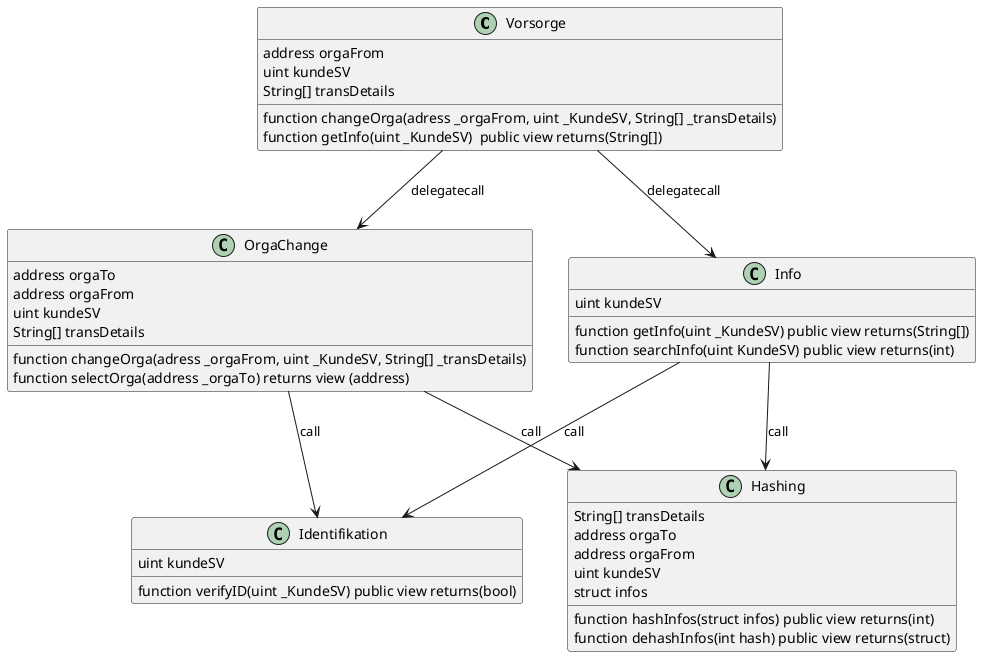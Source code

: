 @startuml VVS_classes
class Vorsorge {
    address orgaFrom
    uint kundeSV
    String[] transDetails
    function changeOrga(adress _orgaFrom, uint _KundeSV, String[] _transDetails)
    function getInfo(uint _KundeSV)  public view returns(String[])
}
class OrgaChange {
    address orgaTo
    address orgaFrom
    uint kundeSV
    String[] transDetails
    function changeOrga(adress _orgaFrom, uint _KundeSV, String[] _transDetails)
    function selectOrga(address _orgaTo) returns view (address)
}
class Info {
    uint kundeSV
    function getInfo(uint _KundeSV) public view returns(String[])
    function searchInfo(uint KundeSV) public view returns(int)
}
class Identifikation {
    uint kundeSV
    function verifyID(uint _KundeSV) public view returns(bool)
}
class Hashing {
    String[] transDetails 
    address orgaTo
    address orgaFrom
    uint kundeSV 
    struct infos 
    function hashInfos(struct infos) public view returns(int)
    function dehashInfos(int hash) public view returns(struct)
}
Vorsorge --> OrgaChange : delegatecall
Vorsorge --> Info : delegatecall
OrgaChange --> Identifikation : call
Info --> Identifikation: call
Info --> Hashing: call
OrgaChange --> Hashing: call

@enduml
